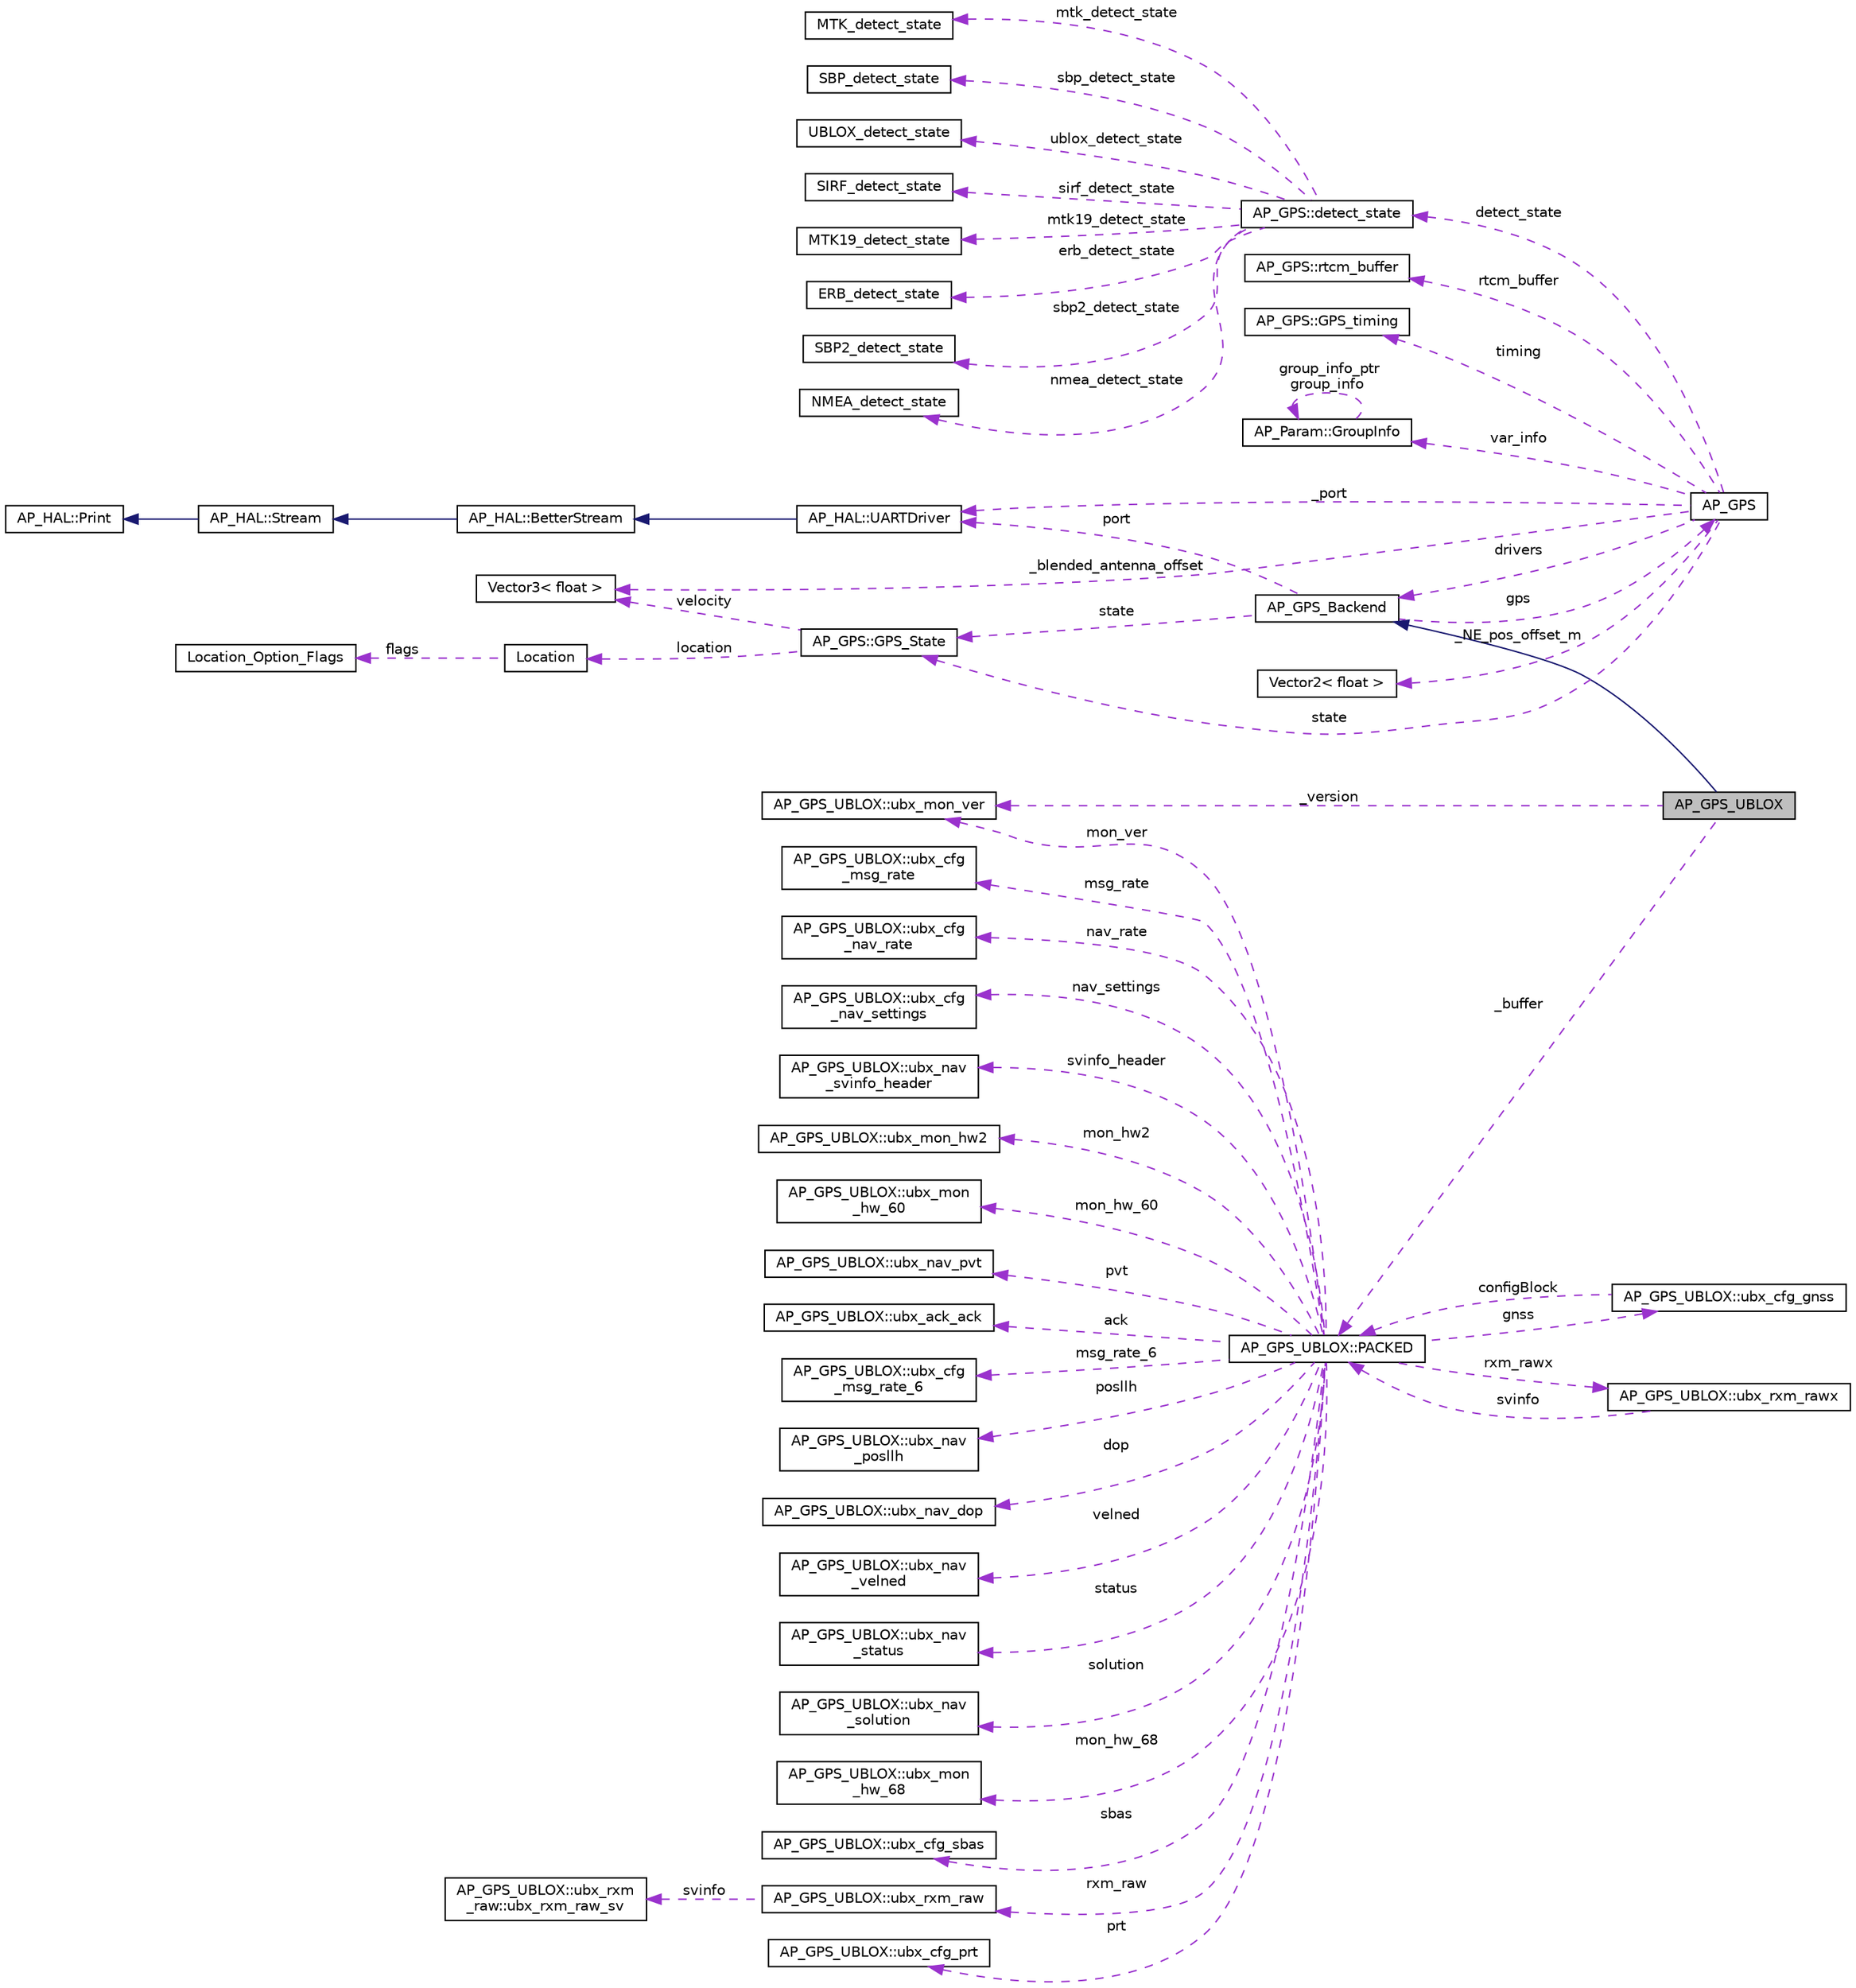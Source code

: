 digraph "AP_GPS_UBLOX"
{
 // INTERACTIVE_SVG=YES
  edge [fontname="Helvetica",fontsize="10",labelfontname="Helvetica",labelfontsize="10"];
  node [fontname="Helvetica",fontsize="10",shape=record];
  rankdir="LR";
  Node1 [label="AP_GPS_UBLOX",height=0.2,width=0.4,color="black", fillcolor="grey75", style="filled", fontcolor="black"];
  Node2 -> Node1 [dir="back",color="midnightblue",fontsize="10",style="solid",fontname="Helvetica"];
  Node2 [label="AP_GPS_Backend",height=0.2,width=0.4,color="black", fillcolor="white", style="filled",URL="$classAP__GPS__Backend.html"];
  Node3 -> Node2 [dir="back",color="darkorchid3",fontsize="10",style="dashed",label=" port" ,fontname="Helvetica"];
  Node3 [label="AP_HAL::UARTDriver",height=0.2,width=0.4,color="black", fillcolor="white", style="filled",URL="$classAP__HAL_1_1UARTDriver.html"];
  Node4 -> Node3 [dir="back",color="midnightblue",fontsize="10",style="solid",fontname="Helvetica"];
  Node4 [label="AP_HAL::BetterStream",height=0.2,width=0.4,color="black", fillcolor="white", style="filled",URL="$classAP__HAL_1_1BetterStream.html"];
  Node5 -> Node4 [dir="back",color="midnightblue",fontsize="10",style="solid",fontname="Helvetica"];
  Node5 [label="AP_HAL::Stream",height=0.2,width=0.4,color="black", fillcolor="white", style="filled",URL="$classAP__HAL_1_1Stream.html"];
  Node6 -> Node5 [dir="back",color="midnightblue",fontsize="10",style="solid",fontname="Helvetica"];
  Node6 [label="AP_HAL::Print",height=0.2,width=0.4,color="black", fillcolor="white", style="filled",URL="$classAP__HAL_1_1Print.html"];
  Node7 -> Node2 [dir="back",color="darkorchid3",fontsize="10",style="dashed",label=" gps" ,fontname="Helvetica"];
  Node7 [label="AP_GPS",height=0.2,width=0.4,color="black", fillcolor="white", style="filled",URL="$classAP__GPS.html"];
  Node8 -> Node7 [dir="back",color="darkorchid3",fontsize="10",style="dashed",label=" detect_state" ,fontname="Helvetica"];
  Node8 [label="AP_GPS::detect_state",height=0.2,width=0.4,color="black", fillcolor="white", style="filled",URL="$structAP__GPS_1_1detect__state.html"];
  Node9 -> Node8 [dir="back",color="darkorchid3",fontsize="10",style="dashed",label=" sbp_detect_state" ,fontname="Helvetica"];
  Node9 [label="SBP_detect_state",height=0.2,width=0.4,color="black", fillcolor="white", style="filled",URL="$structSBP__detect__state.html"];
  Node10 -> Node8 [dir="back",color="darkorchid3",fontsize="10",style="dashed",label=" ublox_detect_state" ,fontname="Helvetica"];
  Node10 [label="UBLOX_detect_state",height=0.2,width=0.4,color="black", fillcolor="white", style="filled",URL="$structUBLOX__detect__state.html"];
  Node11 -> Node8 [dir="back",color="darkorchid3",fontsize="10",style="dashed",label=" sirf_detect_state" ,fontname="Helvetica"];
  Node11 [label="SIRF_detect_state",height=0.2,width=0.4,color="black", fillcolor="white", style="filled",URL="$structSIRF__detect__state.html"];
  Node12 -> Node8 [dir="back",color="darkorchid3",fontsize="10",style="dashed",label=" mtk19_detect_state" ,fontname="Helvetica"];
  Node12 [label="MTK19_detect_state",height=0.2,width=0.4,color="black", fillcolor="white", style="filled",URL="$structMTK19__detect__state.html"];
  Node13 -> Node8 [dir="back",color="darkorchid3",fontsize="10",style="dashed",label=" erb_detect_state" ,fontname="Helvetica"];
  Node13 [label="ERB_detect_state",height=0.2,width=0.4,color="black", fillcolor="white", style="filled",URL="$structERB__detect__state.html"];
  Node14 -> Node8 [dir="back",color="darkorchid3",fontsize="10",style="dashed",label=" sbp2_detect_state" ,fontname="Helvetica"];
  Node14 [label="SBP2_detect_state",height=0.2,width=0.4,color="black", fillcolor="white", style="filled",URL="$structSBP2__detect__state.html"];
  Node15 -> Node8 [dir="back",color="darkorchid3",fontsize="10",style="dashed",label=" nmea_detect_state" ,fontname="Helvetica"];
  Node15 [label="NMEA_detect_state",height=0.2,width=0.4,color="black", fillcolor="white", style="filled",URL="$structNMEA__detect__state.html"];
  Node16 -> Node8 [dir="back",color="darkorchid3",fontsize="10",style="dashed",label=" mtk_detect_state" ,fontname="Helvetica"];
  Node16 [label="MTK_detect_state",height=0.2,width=0.4,color="black", fillcolor="white", style="filled",URL="$structMTK__detect__state.html"];
  Node17 -> Node7 [dir="back",color="darkorchid3",fontsize="10",style="dashed",label=" timing" ,fontname="Helvetica"];
  Node17 [label="AP_GPS::GPS_timing",height=0.2,width=0.4,color="black", fillcolor="white", style="filled",URL="$structAP__GPS_1_1GPS__timing.html"];
  Node2 -> Node7 [dir="back",color="darkorchid3",fontsize="10",style="dashed",label=" drivers" ,fontname="Helvetica"];
  Node3 -> Node7 [dir="back",color="darkorchid3",fontsize="10",style="dashed",label=" _port" ,fontname="Helvetica"];
  Node18 -> Node7 [dir="back",color="darkorchid3",fontsize="10",style="dashed",label=" var_info" ,fontname="Helvetica"];
  Node18 [label="AP_Param::GroupInfo",height=0.2,width=0.4,color="black", fillcolor="white", style="filled",URL="$structAP__Param_1_1GroupInfo.html"];
  Node18 -> Node18 [dir="back",color="darkorchid3",fontsize="10",style="dashed",label=" group_info_ptr\ngroup_info" ,fontname="Helvetica"];
  Node19 -> Node7 [dir="back",color="darkorchid3",fontsize="10",style="dashed",label=" _blended_antenna_offset" ,fontname="Helvetica"];
  Node19 [label="Vector3\< float \>",height=0.2,width=0.4,color="black", fillcolor="white", style="filled",URL="$classVector3.html"];
  Node20 -> Node7 [dir="back",color="darkorchid3",fontsize="10",style="dashed",label=" _NE_pos_offset_m" ,fontname="Helvetica"];
  Node20 [label="Vector2\< float \>",height=0.2,width=0.4,color="black", fillcolor="white", style="filled",URL="$structVector2.html"];
  Node21 -> Node7 [dir="back",color="darkorchid3",fontsize="10",style="dashed",label=" rtcm_buffer" ,fontname="Helvetica"];
  Node21 [label="AP_GPS::rtcm_buffer",height=0.2,width=0.4,color="black", fillcolor="white", style="filled",URL="$structAP__GPS_1_1rtcm__buffer.html"];
  Node22 -> Node7 [dir="back",color="darkorchid3",fontsize="10",style="dashed",label=" state" ,fontname="Helvetica"];
  Node22 [label="AP_GPS::GPS_State",height=0.2,width=0.4,color="black", fillcolor="white", style="filled",URL="$structAP__GPS_1_1GPS__State.html"];
  Node19 -> Node22 [dir="back",color="darkorchid3",fontsize="10",style="dashed",label=" velocity" ,fontname="Helvetica"];
  Node23 -> Node22 [dir="back",color="darkorchid3",fontsize="10",style="dashed",label=" location" ,fontname="Helvetica"];
  Node23 [label="Location",height=0.2,width=0.4,color="black", fillcolor="white", style="filled",URL="$structLocation.html"];
  Node24 -> Node23 [dir="back",color="darkorchid3",fontsize="10",style="dashed",label=" flags" ,fontname="Helvetica"];
  Node24 [label="Location_Option_Flags",height=0.2,width=0.4,color="black", fillcolor="white", style="filled",URL="$structLocation__Option__Flags.html"];
  Node22 -> Node2 [dir="back",color="darkorchid3",fontsize="10",style="dashed",label=" state" ,fontname="Helvetica"];
  Node25 -> Node1 [dir="back",color="darkorchid3",fontsize="10",style="dashed",label=" _buffer" ,fontname="Helvetica"];
  Node25 [label="AP_GPS_UBLOX::PACKED",height=0.2,width=0.4,color="black", fillcolor="white", style="filled",URL="$unionAP__GPS__UBLOX_1_1PACKED.html"];
  Node26 -> Node25 [dir="back",color="darkorchid3",fontsize="10",style="dashed",label=" svinfo_header" ,fontname="Helvetica"];
  Node26 [label="AP_GPS_UBLOX::ubx_nav\l_svinfo_header",height=0.2,width=0.4,color="black", fillcolor="white", style="filled",URL="$structAP__GPS__UBLOX_1_1ubx__nav__svinfo__header.html"];
  Node27 -> Node25 [dir="back",color="darkorchid3",fontsize="10",style="dashed",label=" mon_hw2" ,fontname="Helvetica"];
  Node27 [label="AP_GPS_UBLOX::ubx_mon_hw2",height=0.2,width=0.4,color="black", fillcolor="white", style="filled",URL="$structAP__GPS__UBLOX_1_1ubx__mon__hw2.html"];
  Node28 -> Node25 [dir="back",color="darkorchid3",fontsize="10",style="dashed",label=" mon_hw_60" ,fontname="Helvetica"];
  Node28 [label="AP_GPS_UBLOX::ubx_mon\l_hw_60",height=0.2,width=0.4,color="black", fillcolor="white", style="filled",URL="$structAP__GPS__UBLOX_1_1ubx__mon__hw__60.html"];
  Node29 -> Node25 [dir="back",color="darkorchid3",fontsize="10",style="dashed",label=" pvt" ,fontname="Helvetica"];
  Node29 [label="AP_GPS_UBLOX::ubx_nav_pvt",height=0.2,width=0.4,color="black", fillcolor="white", style="filled",URL="$structAP__GPS__UBLOX_1_1ubx__nav__pvt.html"];
  Node30 -> Node25 [dir="back",color="darkorchid3",fontsize="10",style="dashed",label=" ack" ,fontname="Helvetica"];
  Node30 [label="AP_GPS_UBLOX::ubx_ack_ack",height=0.2,width=0.4,color="black", fillcolor="white", style="filled",URL="$structAP__GPS__UBLOX_1_1ubx__ack__ack.html"];
  Node31 -> Node25 [dir="back",color="darkorchid3",fontsize="10",style="dashed",label=" msg_rate_6" ,fontname="Helvetica"];
  Node31 [label="AP_GPS_UBLOX::ubx_cfg\l_msg_rate_6",height=0.2,width=0.4,color="black", fillcolor="white", style="filled",URL="$structAP__GPS__UBLOX_1_1ubx__cfg__msg__rate__6.html"];
  Node32 -> Node25 [dir="back",color="darkorchid3",fontsize="10",style="dashed",label=" posllh" ,fontname="Helvetica"];
  Node32 [label="AP_GPS_UBLOX::ubx_nav\l_posllh",height=0.2,width=0.4,color="black", fillcolor="white", style="filled",URL="$structAP__GPS__UBLOX_1_1ubx__nav__posllh.html"];
  Node33 -> Node25 [dir="back",color="darkorchid3",fontsize="10",style="dashed",label=" gnss" ,fontname="Helvetica"];
  Node33 [label="AP_GPS_UBLOX::ubx_cfg_gnss",height=0.2,width=0.4,color="black", fillcolor="white", style="filled",URL="$structAP__GPS__UBLOX_1_1ubx__cfg__gnss.html"];
  Node25 -> Node33 [dir="back",color="darkorchid3",fontsize="10",style="dashed",label=" configBlock" ,fontname="Helvetica"];
  Node34 -> Node25 [dir="back",color="darkorchid3",fontsize="10",style="dashed",label=" dop" ,fontname="Helvetica"];
  Node34 [label="AP_GPS_UBLOX::ubx_nav_dop",height=0.2,width=0.4,color="black", fillcolor="white", style="filled",URL="$structAP__GPS__UBLOX_1_1ubx__nav__dop.html"];
  Node35 -> Node25 [dir="back",color="darkorchid3",fontsize="10",style="dashed",label=" rxm_raw" ,fontname="Helvetica"];
  Node35 [label="AP_GPS_UBLOX::ubx_rxm_raw",height=0.2,width=0.4,color="black", fillcolor="white", style="filled",URL="$structAP__GPS__UBLOX_1_1ubx__rxm__raw.html"];
  Node36 -> Node35 [dir="back",color="darkorchid3",fontsize="10",style="dashed",label=" svinfo" ,fontname="Helvetica"];
  Node36 [label="AP_GPS_UBLOX::ubx_rxm\l_raw::ubx_rxm_raw_sv",height=0.2,width=0.4,color="black", fillcolor="white", style="filled",URL="$structAP__GPS__UBLOX_1_1ubx__rxm__raw_1_1ubx__rxm__raw__sv.html"];
  Node37 -> Node25 [dir="back",color="darkorchid3",fontsize="10",style="dashed",label=" solution" ,fontname="Helvetica"];
  Node37 [label="AP_GPS_UBLOX::ubx_nav\l_solution",height=0.2,width=0.4,color="black", fillcolor="white", style="filled",URL="$structAP__GPS__UBLOX_1_1ubx__nav__solution.html"];
  Node38 -> Node25 [dir="back",color="darkorchid3",fontsize="10",style="dashed",label=" rxm_rawx" ,fontname="Helvetica"];
  Node38 [label="AP_GPS_UBLOX::ubx_rxm_rawx",height=0.2,width=0.4,color="black", fillcolor="white", style="filled",URL="$structAP__GPS__UBLOX_1_1ubx__rxm__rawx.html"];
  Node25 -> Node38 [dir="back",color="darkorchid3",fontsize="10",style="dashed",label=" svinfo" ,fontname="Helvetica"];
  Node39 -> Node25 [dir="back",color="darkorchid3",fontsize="10",style="dashed",label=" mon_hw_68" ,fontname="Helvetica"];
  Node39 [label="AP_GPS_UBLOX::ubx_mon\l_hw_68",height=0.2,width=0.4,color="black", fillcolor="white", style="filled",URL="$structAP__GPS__UBLOX_1_1ubx__mon__hw__68.html"];
  Node40 -> Node25 [dir="back",color="darkorchid3",fontsize="10",style="dashed",label=" sbas" ,fontname="Helvetica"];
  Node40 [label="AP_GPS_UBLOX::ubx_cfg_sbas",height=0.2,width=0.4,color="black", fillcolor="white", style="filled",URL="$structAP__GPS__UBLOX_1_1ubx__cfg__sbas.html"];
  Node41 -> Node25 [dir="back",color="darkorchid3",fontsize="10",style="dashed",label=" mon_ver" ,fontname="Helvetica"];
  Node41 [label="AP_GPS_UBLOX::ubx_mon_ver",height=0.2,width=0.4,color="black", fillcolor="white", style="filled",URL="$structAP__GPS__UBLOX_1_1ubx__mon__ver.html"];
  Node42 -> Node25 [dir="back",color="darkorchid3",fontsize="10",style="dashed",label=" prt" ,fontname="Helvetica"];
  Node42 [label="AP_GPS_UBLOX::ubx_cfg_prt",height=0.2,width=0.4,color="black", fillcolor="white", style="filled",URL="$structAP__GPS__UBLOX_1_1ubx__cfg__prt.html"];
  Node43 -> Node25 [dir="back",color="darkorchid3",fontsize="10",style="dashed",label=" msg_rate" ,fontname="Helvetica"];
  Node43 [label="AP_GPS_UBLOX::ubx_cfg\l_msg_rate",height=0.2,width=0.4,color="black", fillcolor="white", style="filled",URL="$structAP__GPS__UBLOX_1_1ubx__cfg__msg__rate.html"];
  Node44 -> Node25 [dir="back",color="darkorchid3",fontsize="10",style="dashed",label=" nav_rate" ,fontname="Helvetica"];
  Node44 [label="AP_GPS_UBLOX::ubx_cfg\l_nav_rate",height=0.2,width=0.4,color="black", fillcolor="white", style="filled",URL="$structAP__GPS__UBLOX_1_1ubx__cfg__nav__rate.html"];
  Node45 -> Node25 [dir="back",color="darkorchid3",fontsize="10",style="dashed",label=" nav_settings" ,fontname="Helvetica"];
  Node45 [label="AP_GPS_UBLOX::ubx_cfg\l_nav_settings",height=0.2,width=0.4,color="black", fillcolor="white", style="filled",URL="$structAP__GPS__UBLOX_1_1ubx__cfg__nav__settings.html"];
  Node46 -> Node25 [dir="back",color="darkorchid3",fontsize="10",style="dashed",label=" velned" ,fontname="Helvetica"];
  Node46 [label="AP_GPS_UBLOX::ubx_nav\l_velned",height=0.2,width=0.4,color="black", fillcolor="white", style="filled",URL="$structAP__GPS__UBLOX_1_1ubx__nav__velned.html"];
  Node47 -> Node25 [dir="back",color="darkorchid3",fontsize="10",style="dashed",label=" status" ,fontname="Helvetica"];
  Node47 [label="AP_GPS_UBLOX::ubx_nav\l_status",height=0.2,width=0.4,color="black", fillcolor="white", style="filled",URL="$structAP__GPS__UBLOX_1_1ubx__nav__status.html"];
  Node41 -> Node1 [dir="back",color="darkorchid3",fontsize="10",style="dashed",label=" _version" ,fontname="Helvetica"];
}
